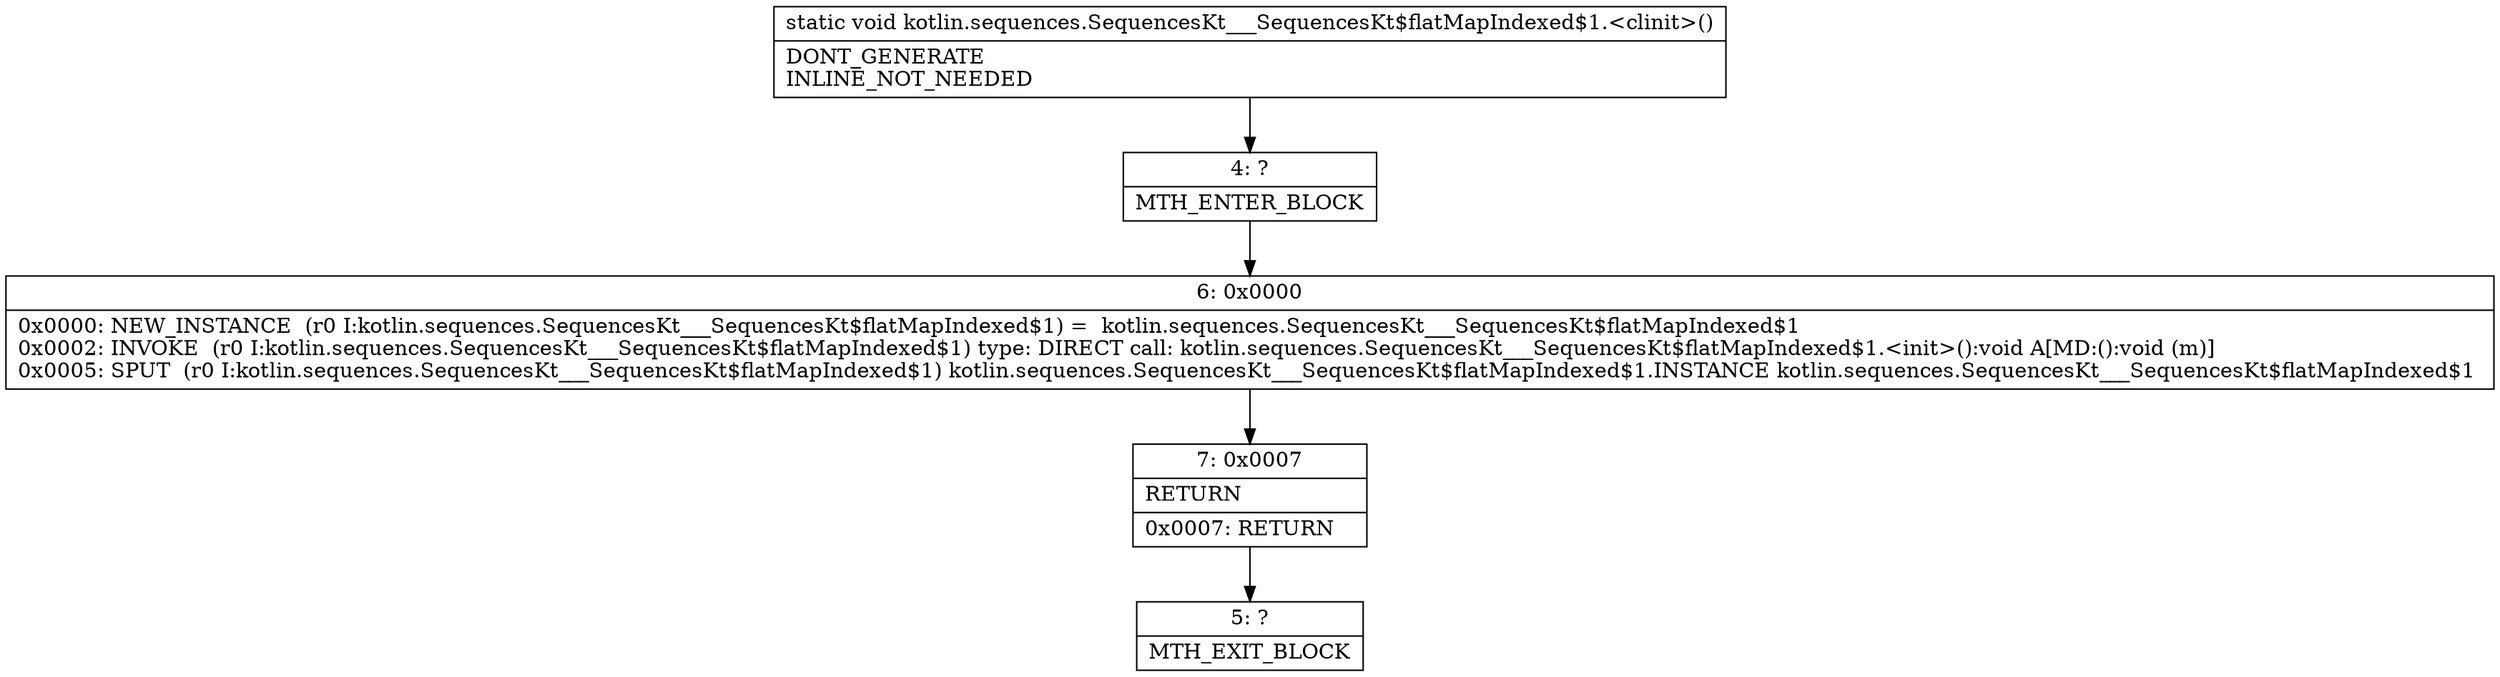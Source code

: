 digraph "CFG forkotlin.sequences.SequencesKt___SequencesKt$flatMapIndexed$1.\<clinit\>()V" {
Node_4 [shape=record,label="{4\:\ ?|MTH_ENTER_BLOCK\l}"];
Node_6 [shape=record,label="{6\:\ 0x0000|0x0000: NEW_INSTANCE  (r0 I:kotlin.sequences.SequencesKt___SequencesKt$flatMapIndexed$1) =  kotlin.sequences.SequencesKt___SequencesKt$flatMapIndexed$1 \l0x0002: INVOKE  (r0 I:kotlin.sequences.SequencesKt___SequencesKt$flatMapIndexed$1) type: DIRECT call: kotlin.sequences.SequencesKt___SequencesKt$flatMapIndexed$1.\<init\>():void A[MD:():void (m)]\l0x0005: SPUT  (r0 I:kotlin.sequences.SequencesKt___SequencesKt$flatMapIndexed$1) kotlin.sequences.SequencesKt___SequencesKt$flatMapIndexed$1.INSTANCE kotlin.sequences.SequencesKt___SequencesKt$flatMapIndexed$1 \l}"];
Node_7 [shape=record,label="{7\:\ 0x0007|RETURN\l|0x0007: RETURN   \l}"];
Node_5 [shape=record,label="{5\:\ ?|MTH_EXIT_BLOCK\l}"];
MethodNode[shape=record,label="{static void kotlin.sequences.SequencesKt___SequencesKt$flatMapIndexed$1.\<clinit\>()  | DONT_GENERATE\lINLINE_NOT_NEEDED\l}"];
MethodNode -> Node_4;Node_4 -> Node_6;
Node_6 -> Node_7;
Node_7 -> Node_5;
}


